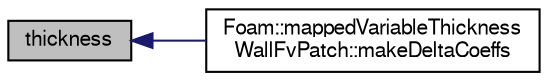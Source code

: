 digraph "thickness"
{
  bgcolor="transparent";
  edge [fontname="FreeSans",fontsize="10",labelfontname="FreeSans",labelfontsize="10"];
  node [fontname="FreeSans",fontsize="10",shape=record];
  rankdir="LR";
  Node1 [label="thickness",height=0.2,width=0.4,color="black", fillcolor="grey75", style="filled" fontcolor="black"];
  Node1 -> Node2 [dir="back",color="midnightblue",fontsize="10",style="solid",fontname="FreeSans"];
  Node2 [label="Foam::mappedVariableThickness\lWallFvPatch::makeDeltaCoeffs",height=0.2,width=0.4,color="black",URL="$a01385.html#ad9682d24a510212d63c1a85520aec880",tooltip="Read neighbour cell distances from dictionary. "];
}
